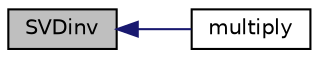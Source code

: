 digraph "SVDinv"
{
  bgcolor="transparent";
  edge [fontname="Helvetica",fontsize="10",labelfontname="Helvetica",labelfontsize="10"];
  node [fontname="Helvetica",fontsize="10",shape=record];
  rankdir="LR";
  Node125215 [label="SVDinv",height=0.2,width=0.4,color="black", fillcolor="grey75", style="filled", fontcolor="black"];
  Node125215 -> Node125216 [dir="back",color="midnightblue",fontsize="10",style="solid",fontname="Helvetica"];
  Node125216 [label="multiply",height=0.2,width=0.4,color="black",URL="$a21851.html#a8b7850f924a46a890254a15a8305de55"];
}
